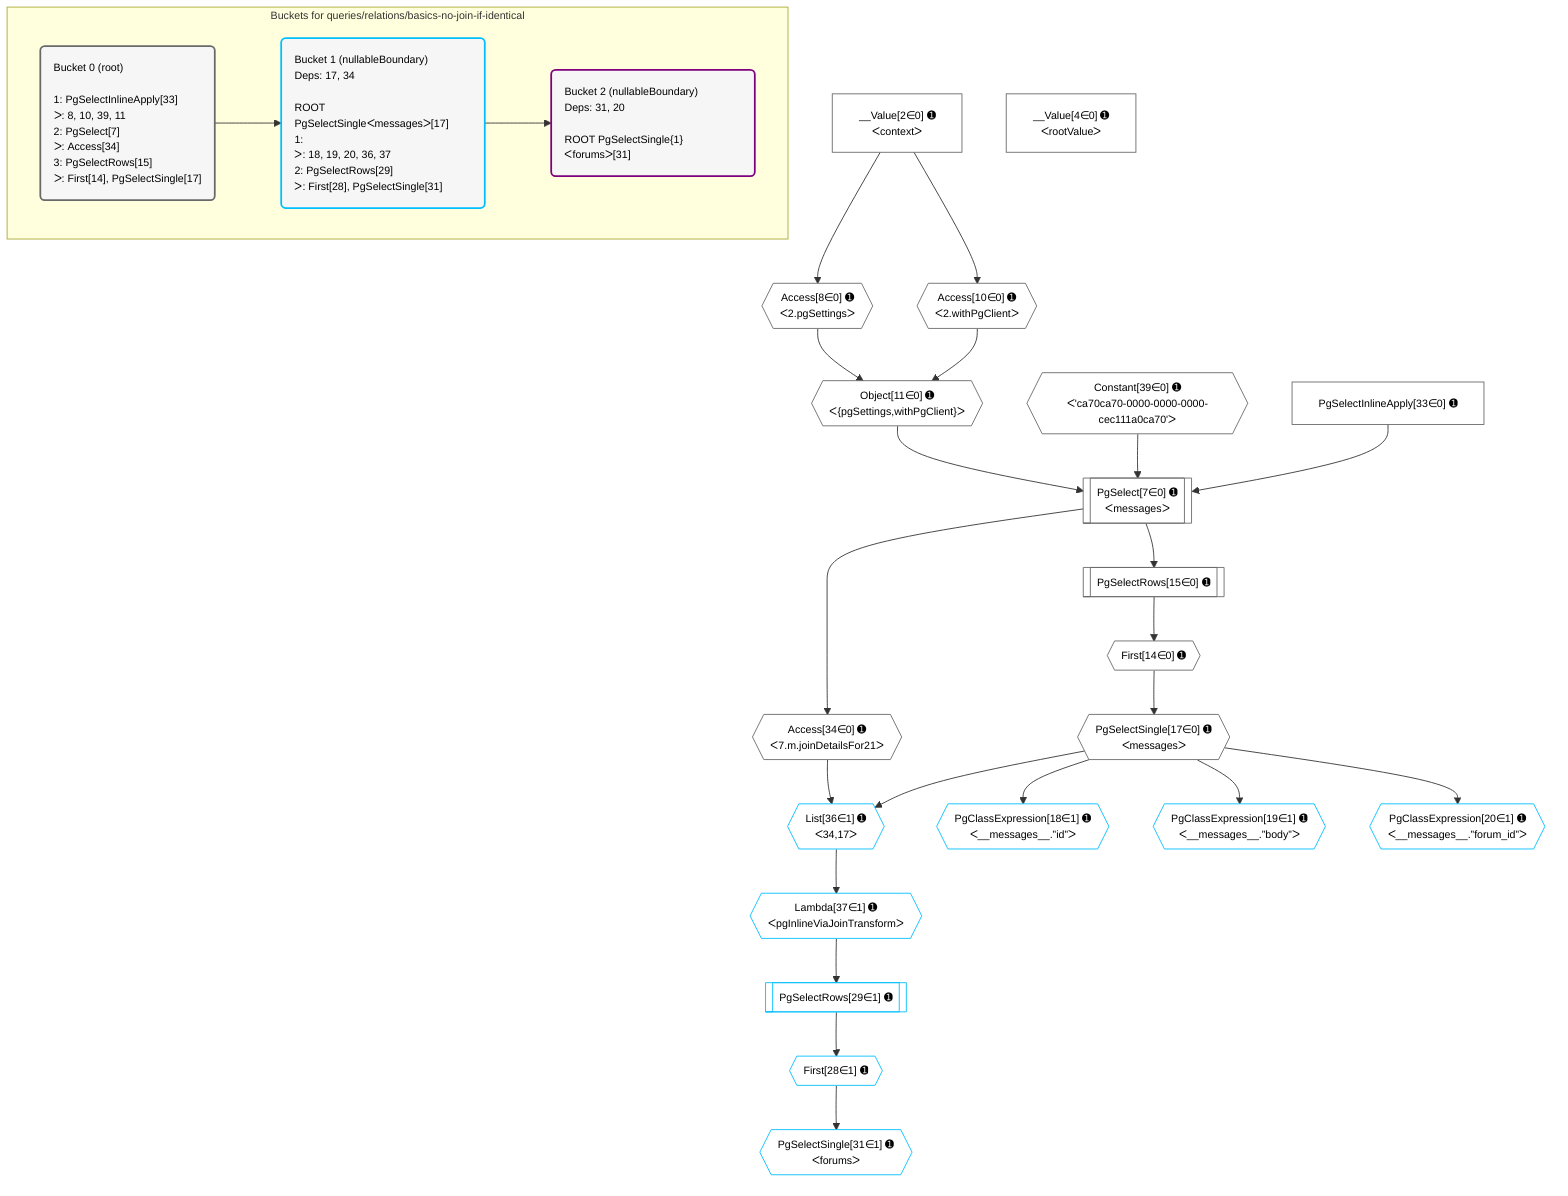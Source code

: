 %%{init: {'themeVariables': { 'fontSize': '12px'}}}%%
graph TD
    classDef path fill:#eee,stroke:#000,color:#000
    classDef plan fill:#fff,stroke-width:1px,color:#000
    classDef itemplan fill:#fff,stroke-width:2px,color:#000
    classDef unbatchedplan fill:#dff,stroke-width:1px,color:#000
    classDef sideeffectplan fill:#fcc,stroke-width:2px,color:#000
    classDef bucket fill:#f6f6f6,color:#000,stroke-width:2px,text-align:left

    subgraph "Buckets for queries/relations/basics-no-join-if-identical"
    Bucket0("Bucket 0 (root)<br /><br />1: PgSelectInlineApply[33]<br />ᐳ: 8, 10, 39, 11<br />2: PgSelect[7]<br />ᐳ: Access[34]<br />3: PgSelectRows[15]<br />ᐳ: First[14], PgSelectSingle[17]"):::bucket
    Bucket1("Bucket 1 (nullableBoundary)<br />Deps: 17, 34<br /><br />ROOT PgSelectSingleᐸmessagesᐳ[17]<br />1: <br />ᐳ: 18, 19, 20, 36, 37<br />2: PgSelectRows[29]<br />ᐳ: First[28], PgSelectSingle[31]"):::bucket
    Bucket2("Bucket 2 (nullableBoundary)<br />Deps: 31, 20<br /><br />ROOT PgSelectSingle{1}ᐸforumsᐳ[31]"):::bucket
    end
    Bucket0 --> Bucket1
    Bucket1 --> Bucket2

    %% plan dependencies
    PgSelect7[["PgSelect[7∈0] ➊<br />ᐸmessagesᐳ"]]:::plan
    Object11{{"Object[11∈0] ➊<br />ᐸ{pgSettings,withPgClient}ᐳ"}}:::plan
    Constant39{{"Constant[39∈0] ➊<br />ᐸ'ca70ca70-0000-0000-0000-cec111a0ca70'ᐳ"}}:::plan
    PgSelectInlineApply33["PgSelectInlineApply[33∈0] ➊"]:::plan
    Object11 & Constant39 & PgSelectInlineApply33 --> PgSelect7
    Access8{{"Access[8∈0] ➊<br />ᐸ2.pgSettingsᐳ"}}:::plan
    Access10{{"Access[10∈0] ➊<br />ᐸ2.withPgClientᐳ"}}:::plan
    Access8 & Access10 --> Object11
    __Value2["__Value[2∈0] ➊<br />ᐸcontextᐳ"]:::plan
    __Value2 --> Access8
    __Value2 --> Access10
    First14{{"First[14∈0] ➊"}}:::plan
    PgSelectRows15[["PgSelectRows[15∈0] ➊"]]:::plan
    PgSelectRows15 --> First14
    PgSelect7 --> PgSelectRows15
    PgSelectSingle17{{"PgSelectSingle[17∈0] ➊<br />ᐸmessagesᐳ"}}:::plan
    First14 --> PgSelectSingle17
    Access34{{"Access[34∈0] ➊<br />ᐸ7.m.joinDetailsFor21ᐳ"}}:::plan
    PgSelect7 --> Access34
    __Value4["__Value[4∈0] ➊<br />ᐸrootValueᐳ"]:::plan
    List36{{"List[36∈1] ➊<br />ᐸ34,17ᐳ"}}:::plan
    Access34 & PgSelectSingle17 --> List36
    PgClassExpression18{{"PgClassExpression[18∈1] ➊<br />ᐸ__messages__.”id”ᐳ"}}:::plan
    PgSelectSingle17 --> PgClassExpression18
    PgClassExpression19{{"PgClassExpression[19∈1] ➊<br />ᐸ__messages__.”body”ᐳ"}}:::plan
    PgSelectSingle17 --> PgClassExpression19
    PgClassExpression20{{"PgClassExpression[20∈1] ➊<br />ᐸ__messages__.”forum_id”ᐳ"}}:::plan
    PgSelectSingle17 --> PgClassExpression20
    First28{{"First[28∈1] ➊"}}:::plan
    PgSelectRows29[["PgSelectRows[29∈1] ➊"]]:::plan
    PgSelectRows29 --> First28
    Lambda37{{"Lambda[37∈1] ➊<br />ᐸpgInlineViaJoinTransformᐳ"}}:::plan
    Lambda37 --> PgSelectRows29
    PgSelectSingle31{{"PgSelectSingle[31∈1] ➊<br />ᐸforumsᐳ"}}:::plan
    First28 --> PgSelectSingle31
    List36 --> Lambda37

    %% define steps
    classDef bucket0 stroke:#696969
    class Bucket0,__Value2,__Value4,PgSelect7,Access8,Access10,Object11,First14,PgSelectRows15,PgSelectSingle17,PgSelectInlineApply33,Access34,Constant39 bucket0
    classDef bucket1 stroke:#00bfff
    class Bucket1,PgClassExpression18,PgClassExpression19,PgClassExpression20,First28,PgSelectRows29,PgSelectSingle31,List36,Lambda37 bucket1
    classDef bucket2 stroke:#7f007f
    class Bucket2 bucket2